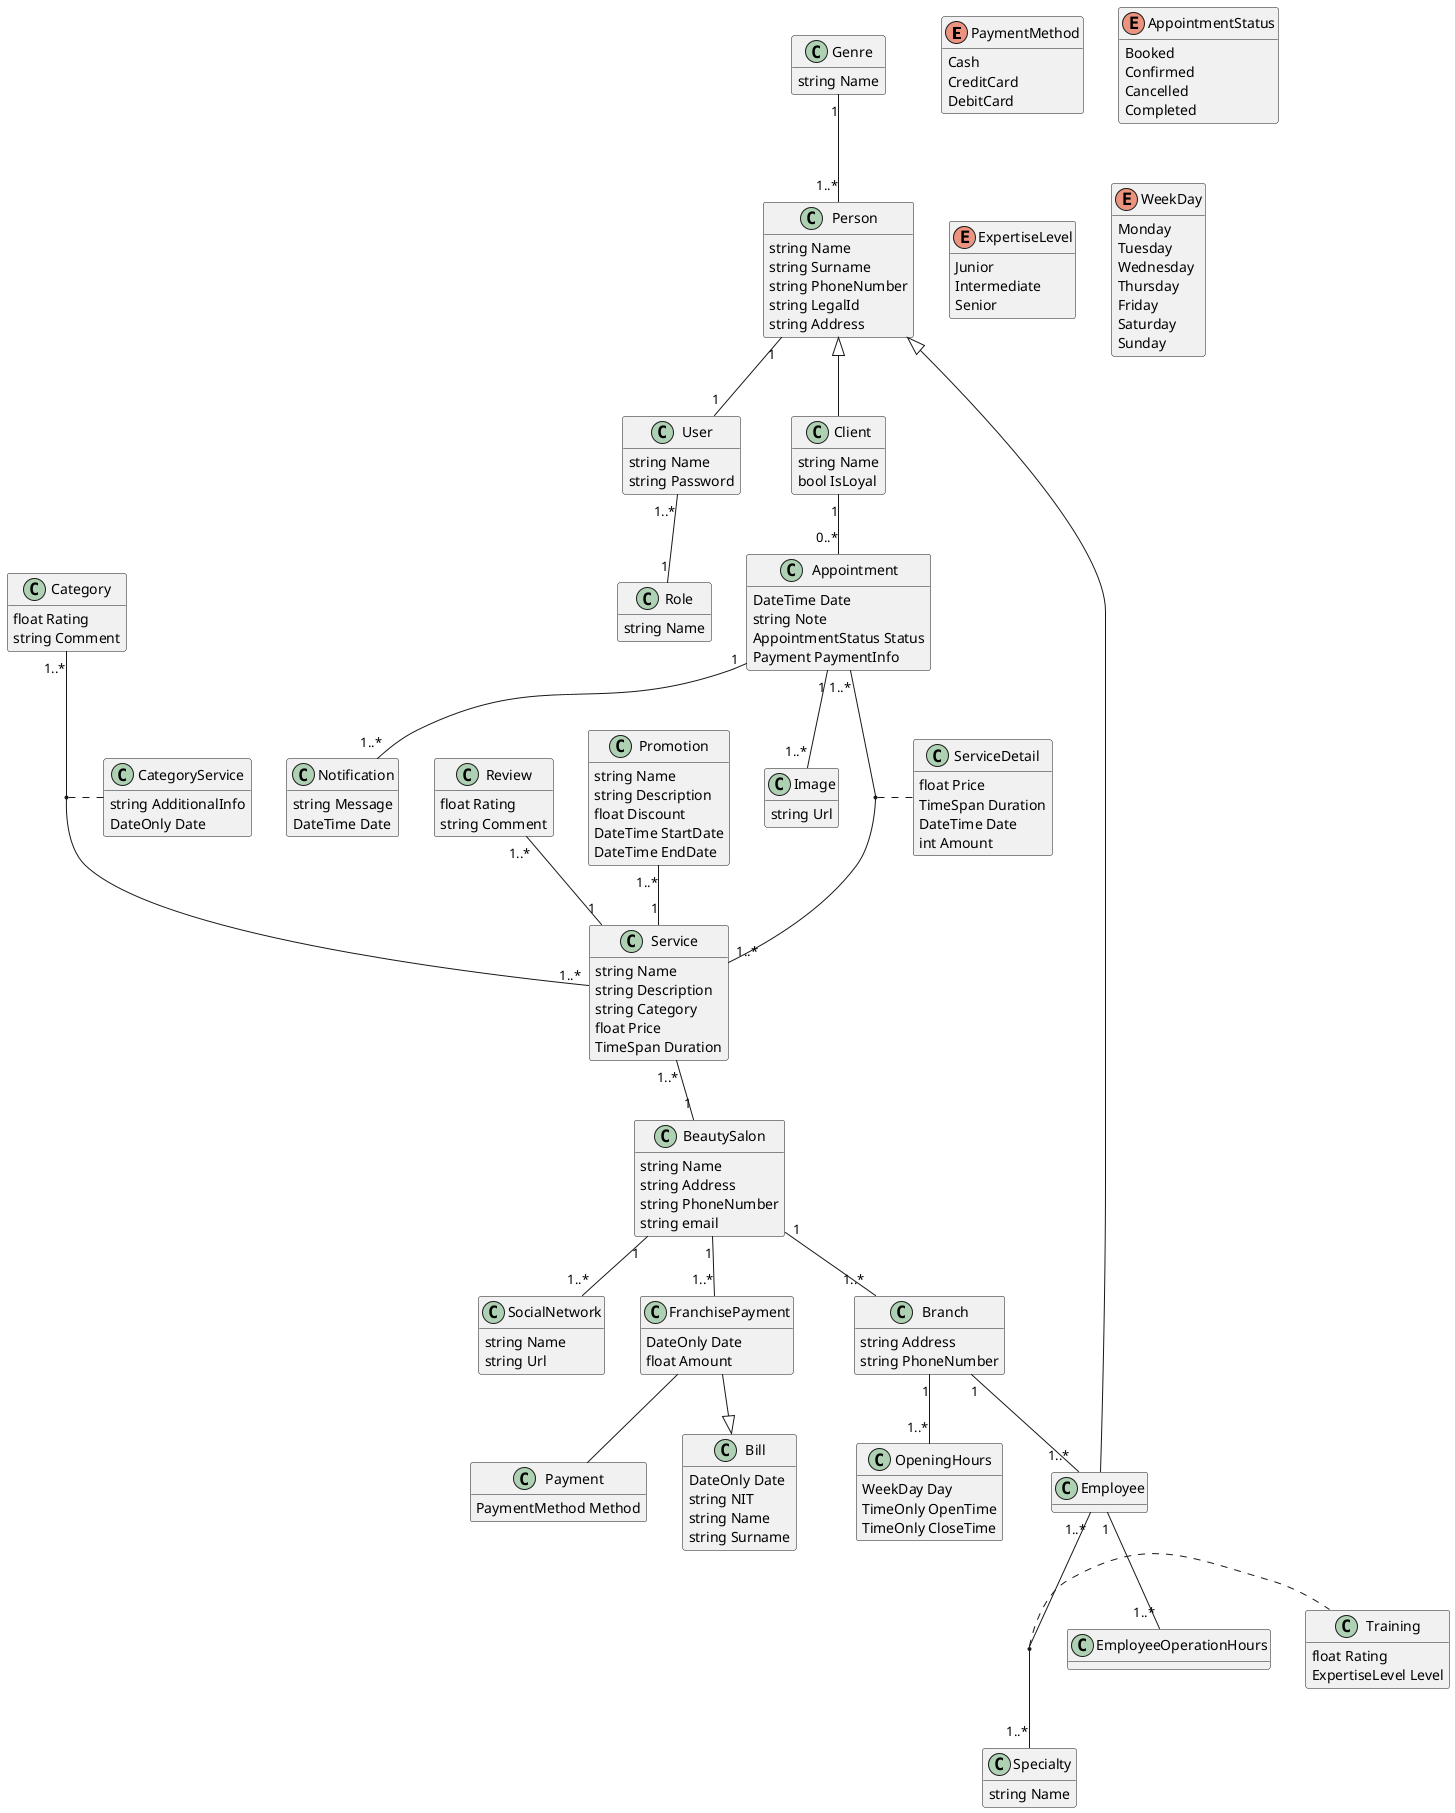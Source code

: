 @startuml class

' !pragma layout smetana
' left to right direction

' skinparam linetype polyline
' skinparam linetype ortho
' skinparam groupInheritance 2

hide methods

enum PaymentMethod {
  Cash
  CreditCard
  DebitCard
}

class Payment {
  PaymentMethod Method
}

class Image {
  string Url
}

enum AppointmentStatus {
  Booked
  Confirmed
  Cancelled
  Completed
}

enum ExpertiseLevel {
  Junior
  Intermediate
  Senior
}

class Client {
  string Name
}

class Person {
  string Name
  string Surname
  string PhoneNumber
  string LegalId
  string Address
}

class Genre {
  string Name
}

class Client {
  bool IsLoyal
}

class User {
  string Name
  string Password
}

class Role {
  string Name
}

Person <|-- Client

class Review {
  float Rating
  string Comment
}

class Service {
  string Name
  string Description
  string Category
  float Price
  TimeSpan Duration
}

Review "1..*" -- "1" Service

class Promotion {
  string Name
  string Description
  float Discount
  DateTime StartDate
  DateTime EndDate
}



Promotion "1..*" -- "1" Service

class Category {
  float Rating
  string Comment
}

Category "1..*" -- "1..*" Service

class CategoryService {
  string AdditionalInfo
  DateOnly Date
}

(Category, Service) .. CategoryService

enum WeekDay {
  Monday
  Tuesday
  Wednesday
  Thursday
  Friday
  Saturday
  Sunday
}

class OpeningHours {
  WeekDay Day
  TimeOnly OpenTime
  TimeOnly CloseTime
}

class Appointment {
  DateTime Date
  string Note
  AppointmentStatus Status
  Payment PaymentInfo
}

Appointment "1..*" -- "1..*" Service

class ServiceDetail {
  float Price
  TimeSpan Duration
  DateTime Date
  int Amount
}

(Appointment, Service) .. ServiceDetail

class Notification {
  string Message
  DateTime Date

}

class BeautySalon {
  string Name
  string Address
  string PhoneNumber
  string email
}

class Branch {
  string Address
  string PhoneNumber
}

class Employee

class SocialNetwork {
  string Name
  string Url
}

class FranchisePayment {
  DateOnly Date
  float Amount
}

class EmployeeOperationHours {

}


Client "1" -- "0..*" Appointment
Genre "1" -- "1..*" Person
Person "1" -- "1" User
User "1..*" -- "1" Role
Person <|-- Employee
Branch "1" -- "1..*" Employee
Branch "1" -- "1..*" OpeningHours
Service "1..*" -- "1" BeautySalon
BeautySalon "1" -- "1..*" SocialNetwork
BeautySalon "1" -- "1..*" FranchisePayment
FranchisePayment -- Payment

class Bill {
  DateOnly Date
  string NIT
  string Name
  string Surname
}

FranchisePayment --|> Bill
BeautySalon "1" -- "1..*" Branch
Employee "1"-- "1..*" EmployeeOperationHours

class Specialty {
  string Name
}

class Training {
  float Rating
  ExpertiseLevel Level
}

Employee "1..*" -- "1..*" Specialty
(Employee, Specialty) .. Training

Appointment "1" -- "1..*" Notification
Appointment "1" -- "1..*" Image


@enduml
